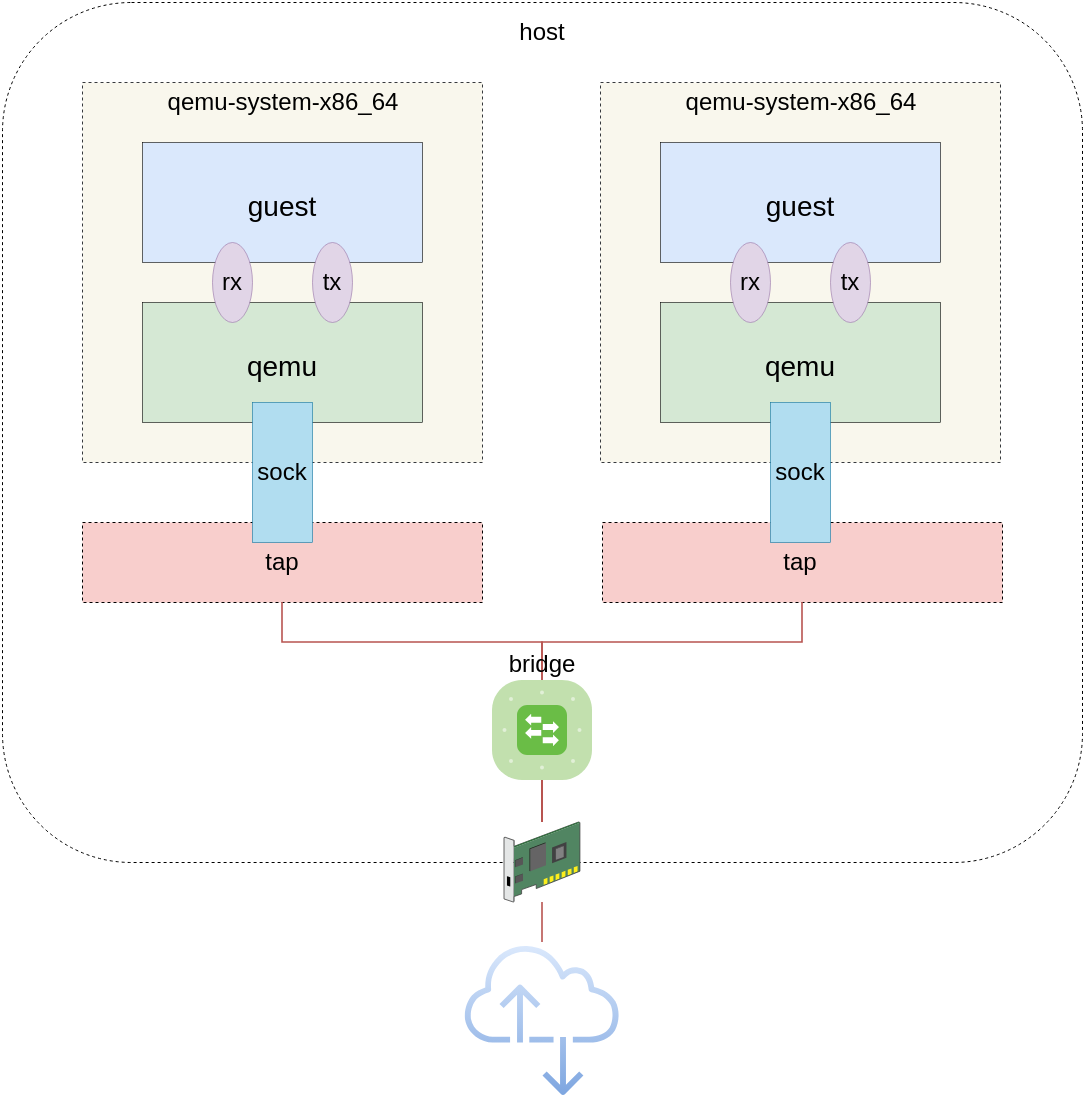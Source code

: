 <mxfile version="21.0.6" type="github">
  <diagram name="Page-1" id="e3a06f82-3646-2815-327d-82caf3d4e204">
    <mxGraphModel dx="1226" dy="678" grid="1" gridSize="10" guides="1" tooltips="1" connect="1" arrows="1" fold="1" page="1" pageScale="1.5" pageWidth="1169" pageHeight="826" background="none" math="0" shadow="0">
      <root>
        <mxCell id="0" style=";html=1;" />
        <mxCell id="1" style=";html=1;" parent="0" />
        <mxCell id="sc8MJLwOmtzSrlmjD8fI-22" value="" style="rounded=1;whiteSpace=wrap;html=1;strokeWidth=0.5;dashed=1;" parent="1" vertex="1">
          <mxGeometry x="380" y="41" width="540" height="430" as="geometry" />
        </mxCell>
        <mxCell id="sc8MJLwOmtzSrlmjD8fI-8" value="" style="rounded=0;whiteSpace=wrap;html=1;strokeWidth=0.5;dashed=1;fillColor=#f9f7ed;strokeColor=#36393d;" parent="1" vertex="1">
          <mxGeometry x="420" y="81" width="200" height="190" as="geometry" />
        </mxCell>
        <mxCell id="6a7d8f32e03d9370-61" value="&lt;div&gt;&lt;br&gt;&lt;/div&gt;" style="whiteSpace=wrap;html=1;fillColor=#f8cecc;fontSize=14;strokeColor=default;verticalAlign=top;strokeWidth=0.5;dashed=1;" parent="1" vertex="1">
          <mxGeometry x="420" y="301" width="200" height="40" as="geometry" />
        </mxCell>
        <mxCell id="6a7d8f32e03d9370-60" value="&lt;br&gt;&lt;div&gt;qemu&lt;/div&gt;" style="whiteSpace=wrap;html=1;fillColor=#d5e8d4;fontSize=14;strokeColor=default;verticalAlign=top;strokeWidth=0.3;" parent="1" vertex="1">
          <mxGeometry x="450" y="191" width="140" height="60" as="geometry" />
        </mxCell>
        <mxCell id="6a7d8f32e03d9370-58" value="&lt;br&gt;&lt;div&gt;guest&lt;/div&gt;" style="whiteSpace=wrap;html=1;fillColor=#dae8fc;fontSize=14;strokeColor=default;verticalAlign=top;strokeWidth=0.3;comic=0;" parent="1" vertex="1">
          <mxGeometry x="450" y="111" width="140" height="60" as="geometry" />
        </mxCell>
        <mxCell id="sc8MJLwOmtzSrlmjD8fI-1" value="rx" style="ellipse;whiteSpace=wrap;html=1;strokeWidth=0.3;fillColor=#e1d5e7;strokeColor=#9673a6;" parent="1" vertex="1">
          <mxGeometry x="485" y="161" width="20" height="40" as="geometry" />
        </mxCell>
        <mxCell id="sc8MJLwOmtzSrlmjD8fI-3" value="tx" style="ellipse;whiteSpace=wrap;html=1;strokeWidth=0.3;fillColor=#e1d5e7;strokeColor=#9673a6;" parent="1" vertex="1">
          <mxGeometry x="535" y="161" width="20" height="40" as="geometry" />
        </mxCell>
        <mxCell id="sc8MJLwOmtzSrlmjD8fI-6" value="sock" style="rounded=0;whiteSpace=wrap;html=1;strokeWidth=0.3;fillColor=#b1ddf0;strokeColor=#10739e;" parent="1" vertex="1">
          <mxGeometry x="505" y="241" width="30" height="70" as="geometry" />
        </mxCell>
        <mxCell id="sc8MJLwOmtzSrlmjD8fI-11" value="qemu-system-x86_64" style="text;html=1;strokeColor=none;fillColor=none;align=center;verticalAlign=middle;whiteSpace=wrap;rounded=0;" parent="1" vertex="1">
          <mxGeometry x="454.5" y="81" width="131" height="20" as="geometry" />
        </mxCell>
        <mxCell id="sc8MJLwOmtzSrlmjD8fI-12" value="&lt;div&gt;tap&lt;/div&gt;" style="text;html=1;strokeColor=none;fillColor=none;align=center;verticalAlign=middle;whiteSpace=wrap;rounded=0;" parent="1" vertex="1">
          <mxGeometry x="505" y="311" width="30" height="20" as="geometry" />
        </mxCell>
        <mxCell id="sc8MJLwOmtzSrlmjD8fI-13" value="" style="rounded=0;whiteSpace=wrap;html=1;strokeWidth=0.5;dashed=1;fillColor=#f9f7ed;strokeColor=#36393d;" parent="1" vertex="1">
          <mxGeometry x="679" y="81" width="200" height="190" as="geometry" />
        </mxCell>
        <mxCell id="sc8MJLwOmtzSrlmjD8fI-14" value="&lt;div&gt;&lt;br&gt;&lt;/div&gt;" style="whiteSpace=wrap;html=1;fillColor=#f8cecc;fontSize=14;strokeColor=default;verticalAlign=top;strokeWidth=0.5;dashed=1;" parent="1" vertex="1">
          <mxGeometry x="680" y="301" width="200" height="40" as="geometry" />
        </mxCell>
        <mxCell id="sc8MJLwOmtzSrlmjD8fI-15" value="&lt;br&gt;&lt;div&gt;qemu&lt;/div&gt;" style="whiteSpace=wrap;html=1;fillColor=#d5e8d4;fontSize=14;strokeColor=default;verticalAlign=top;strokeWidth=0.3;" parent="1" vertex="1">
          <mxGeometry x="709" y="191" width="140" height="60" as="geometry" />
        </mxCell>
        <mxCell id="sc8MJLwOmtzSrlmjD8fI-16" value="&lt;br&gt;&lt;div&gt;guest&lt;/div&gt;" style="whiteSpace=wrap;html=1;fillColor=#dae8fc;fontSize=14;strokeColor=default;verticalAlign=top;strokeWidth=0.3;" parent="1" vertex="1">
          <mxGeometry x="709" y="111" width="140" height="60" as="geometry" />
        </mxCell>
        <mxCell id="sc8MJLwOmtzSrlmjD8fI-17" value="rx" style="ellipse;whiteSpace=wrap;html=1;strokeWidth=0.3;fillColor=#e1d5e7;strokeColor=#9673a6;" parent="1" vertex="1">
          <mxGeometry x="744" y="161" width="20" height="40" as="geometry" />
        </mxCell>
        <mxCell id="sc8MJLwOmtzSrlmjD8fI-18" value="tx" style="ellipse;whiteSpace=wrap;html=1;strokeWidth=0.3;fillColor=#e1d5e7;strokeColor=#9673a6;" parent="1" vertex="1">
          <mxGeometry x="794" y="161" width="20" height="40" as="geometry" />
        </mxCell>
        <mxCell id="sc8MJLwOmtzSrlmjD8fI-19" value="sock" style="rounded=0;whiteSpace=wrap;html=1;strokeWidth=0.3;fillColor=#b1ddf0;strokeColor=#10739e;" parent="1" vertex="1">
          <mxGeometry x="764" y="241" width="30" height="70" as="geometry" />
        </mxCell>
        <mxCell id="sc8MJLwOmtzSrlmjD8fI-20" value="qemu-system-x86_64" style="text;html=1;strokeColor=none;fillColor=none;align=center;verticalAlign=middle;whiteSpace=wrap;rounded=0;" parent="1" vertex="1">
          <mxGeometry x="713.5" y="81" width="131" height="20" as="geometry" />
        </mxCell>
        <mxCell id="sc8MJLwOmtzSrlmjD8fI-21" value="&lt;div&gt;tap&lt;/div&gt;" style="text;html=1;strokeColor=none;fillColor=none;align=center;verticalAlign=middle;whiteSpace=wrap;rounded=0;" parent="1" vertex="1">
          <mxGeometry x="764" y="311" width="30" height="20" as="geometry" />
        </mxCell>
        <mxCell id="sc8MJLwOmtzSrlmjD8fI-23" value="host" style="text;html=1;strokeColor=none;fillColor=none;align=center;verticalAlign=middle;whiteSpace=wrap;rounded=0;" parent="1" vertex="1">
          <mxGeometry x="620" y="41" width="60" height="30" as="geometry" />
        </mxCell>
        <mxCell id="sc8MJLwOmtzSrlmjD8fI-24" value="" style="verticalLabelPosition=bottom;sketch=0;html=1;fillColor=#6ABD46;strokeColor=#ffffff;verticalAlign=top;align=center;points=[[0.085,0.085,0],[0.915,0.085,0],[0.915,0.915,0],[0.085,0.915,0],[0.25,0,0],[0.5,0,0],[0.75,0,0],[1,0.25,0],[1,0.5,0],[1,0.75,0],[0.75,1,0],[0.5,1,0],[0.25,1,0],[0,0.75,0],[0,0.5,0],[0,0.25,0]];pointerEvents=1;shape=mxgraph.cisco_safe.compositeIcon;bgIcon=mxgraph.cisco_safe.architecture.generic_appliance;resIcon=mxgraph.cisco_safe.architecture.switch;" parent="1" vertex="1">
          <mxGeometry x="625" y="380" width="50" height="50" as="geometry" />
        </mxCell>
        <mxCell id="sc8MJLwOmtzSrlmjD8fI-26" value="" style="shadow=0;dashed=0;html=1;labelPosition=center;verticalLabelPosition=bottom;verticalAlign=top;align=center;outlineConnect=0;shape=mxgraph.veeam.3d.network_card;" parent="1" vertex="1">
          <mxGeometry x="631" y="451" width="38" height="40" as="geometry" />
        </mxCell>
        <mxCell id="sc8MJLwOmtzSrlmjD8fI-30" value="" style="endArrow=none;html=1;rounded=0;entryX=0.5;entryY=1;entryDx=0;entryDy=0;exitX=0.5;exitY=0;exitDx=0;exitDy=0;exitPerimeter=0;strokeWidth=0.8;fillColor=#f8cecc;gradientColor=#ea6b66;strokeColor=#b85450;" parent="1" source="sc8MJLwOmtzSrlmjD8fI-24" target="6a7d8f32e03d9370-61" edge="1">
          <mxGeometry width="50" height="50" relative="1" as="geometry">
            <mxPoint x="680" y="311" as="sourcePoint" />
            <mxPoint x="730" y="261" as="targetPoint" />
            <Array as="points">
              <mxPoint x="650" y="361" />
              <mxPoint x="520" y="361" />
            </Array>
          </mxGeometry>
        </mxCell>
        <mxCell id="sc8MJLwOmtzSrlmjD8fI-32" value="" style="endArrow=none;html=1;rounded=0;exitX=0.5;exitY=0;exitDx=0;exitDy=0;exitPerimeter=0;entryX=0.5;entryY=1;entryDx=0;entryDy=0;strokeWidth=0.8;fillColor=#f8cecc;gradientColor=#ea6b66;strokeColor=#b85450;" parent="1" source="sc8MJLwOmtzSrlmjD8fI-24" target="sc8MJLwOmtzSrlmjD8fI-14" edge="1">
          <mxGeometry width="50" height="50" relative="1" as="geometry">
            <mxPoint x="680" y="311" as="sourcePoint" />
            <mxPoint x="730" y="261" as="targetPoint" />
            <Array as="points">
              <mxPoint x="650" y="361" />
              <mxPoint x="780" y="361" />
            </Array>
          </mxGeometry>
        </mxCell>
        <mxCell id="sc8MJLwOmtzSrlmjD8fI-33" value="" style="endArrow=none;html=1;rounded=0;entryX=0.5;entryY=1;entryDx=0;entryDy=0;entryPerimeter=0;fillColor=#f8cecc;gradientColor=#ea6b66;strokeColor=#b85450;" parent="1" source="sc8MJLwOmtzSrlmjD8fI-26" target="sc8MJLwOmtzSrlmjD8fI-24" edge="1">
          <mxGeometry width="50" height="50" relative="1" as="geometry">
            <mxPoint x="650" y="451" as="sourcePoint" />
            <mxPoint x="730" y="261" as="targetPoint" />
          </mxGeometry>
        </mxCell>
        <mxCell id="sc8MJLwOmtzSrlmjD8fI-36" value="" style="sketch=0;outlineConnect=0;gradientColor=#7ea6e0;fillColor=#dae8fc;strokeColor=#6c8ebf;dashed=0;verticalLabelPosition=bottom;verticalAlign=top;align=center;html=1;fontSize=12;fontStyle=0;aspect=fixed;pointerEvents=1;shape=mxgraph.aws4.internet_alt2;" parent="1" vertex="1">
          <mxGeometry x="611" y="511" width="78" height="78" as="geometry" />
        </mxCell>
        <mxCell id="sc8MJLwOmtzSrlmjD8fI-37" value="" style="endArrow=none;html=1;rounded=0;fillColor=#f8cecc;gradientColor=#ea6b66;strokeColor=#b85450;strokeWidth=0.8;" parent="1" target="sc8MJLwOmtzSrlmjD8fI-26" edge="1">
          <mxGeometry width="50" height="50" relative="1" as="geometry">
            <mxPoint x="650" y="511" as="sourcePoint" />
            <mxPoint x="730" y="341" as="targetPoint" />
          </mxGeometry>
        </mxCell>
        <mxCell id="sc8MJLwOmtzSrlmjD8fI-39" value="bridge" style="text;html=1;strokeColor=none;fillColor=none;align=center;verticalAlign=middle;whiteSpace=wrap;rounded=0;" parent="1" vertex="1">
          <mxGeometry x="625" y="362" width="50" height="20" as="geometry" />
        </mxCell>
      </root>
    </mxGraphModel>
  </diagram>
</mxfile>
